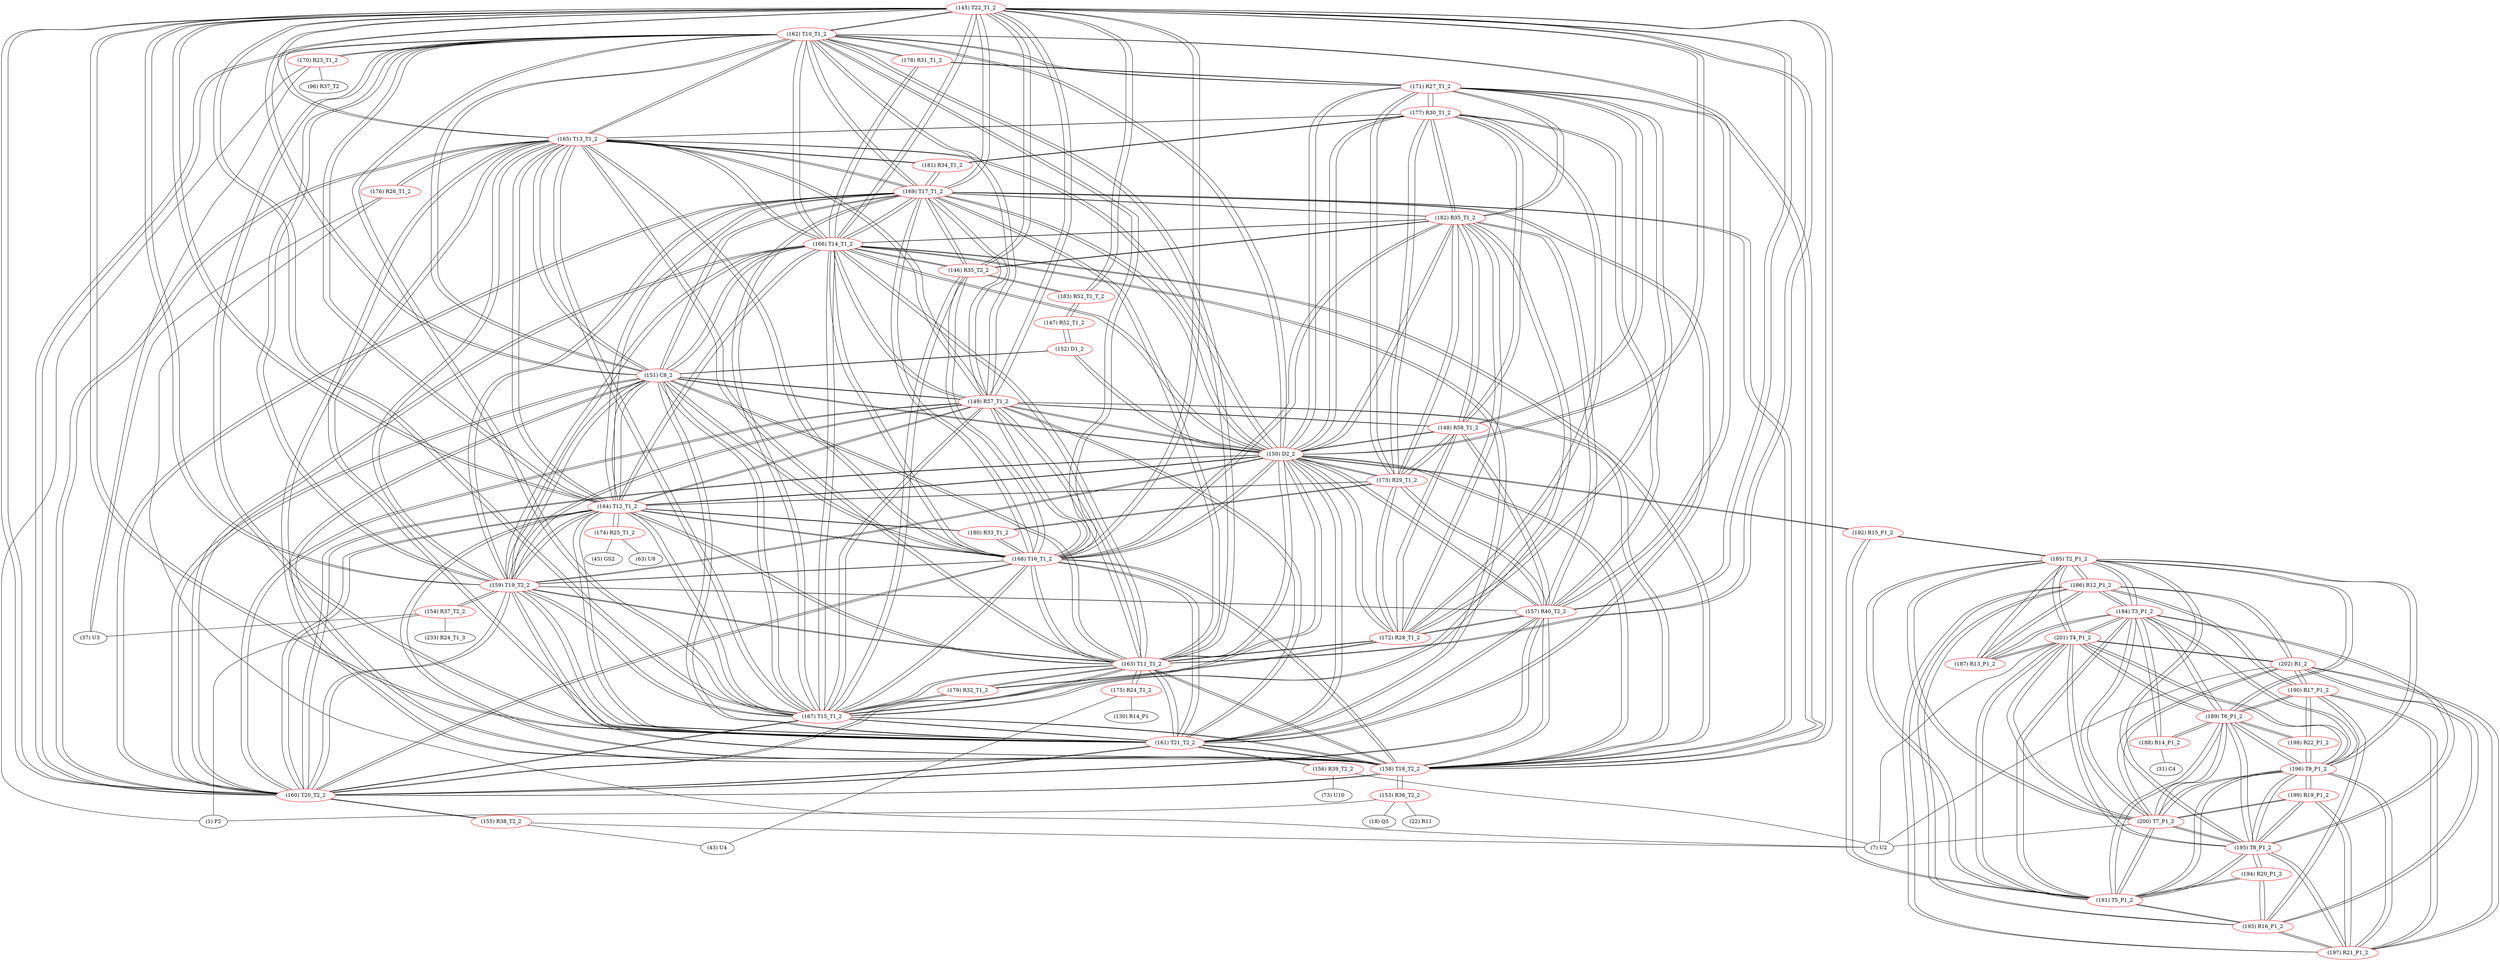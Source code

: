 graph {
	145 [label="(145) T22_T1_2" color=red]
	162 [label="(162) T10_T1_2"]
	163 [label="(163) T11_T1_2"]
	164 [label="(164) T12_T1_2"]
	165 [label="(165) T13_T1_2"]
	160 [label="(160) T20_T2_2"]
	166 [label="(166) T14_T1_2"]
	167 [label="(167) T15_T1_2"]
	158 [label="(158) T18_T2_2"]
	161 [label="(161) T21_T2_2"]
	159 [label="(159) T19_T2_2"]
	151 [label="(151) C8_2"]
	168 [label="(168) T16_T1_2"]
	169 [label="(169) T17_T1_2"]
	150 [label="(150) D2_2"]
	149 [label="(149) R57_T1_2"]
	146 [label="(146) R35_T2_2"]
	183 [label="(183) R52_T1_T_2"]
	157 [label="(157) R40_T2_2"]
	146 [label="(146) R35_T2_2" color=red]
	183 [label="(183) R52_T1_T_2"]
	145 [label="(145) T22_T1_2"]
	166 [label="(166) T14_T1_2"]
	167 [label="(167) T15_T1_2"]
	169 [label="(169) T17_T1_2"]
	168 [label="(168) T16_T1_2"]
	182 [label="(182) R35_T1_2"]
	147 [label="(147) R52_T1_2" color=red]
	152 [label="(152) D1_2"]
	183 [label="(183) R52_T1_T_2"]
	148 [label="(148) R58_T1_2" color=red]
	150 [label="(150) D2_2"]
	157 [label="(157) R40_T2_2"]
	171 [label="(171) R27_T1_2"]
	172 [label="(172) R28_T1_2"]
	173 [label="(173) R29_T1_2"]
	177 [label="(177) R30_T1_2"]
	182 [label="(182) R35_T1_2"]
	149 [label="(149) R57_T1_2"]
	149 [label="(149) R57_T1_2" color=red]
	162 [label="(162) T10_T1_2"]
	163 [label="(163) T11_T1_2"]
	164 [label="(164) T12_T1_2"]
	165 [label="(165) T13_T1_2"]
	160 [label="(160) T20_T2_2"]
	166 [label="(166) T14_T1_2"]
	167 [label="(167) T15_T1_2"]
	158 [label="(158) T18_T2_2"]
	161 [label="(161) T21_T2_2"]
	159 [label="(159) T19_T2_2"]
	151 [label="(151) C8_2"]
	168 [label="(168) T16_T1_2"]
	169 [label="(169) T17_T1_2"]
	150 [label="(150) D2_2"]
	145 [label="(145) T22_T1_2"]
	148 [label="(148) R58_T1_2"]
	150 [label="(150) D2_2" color=red]
	148 [label="(148) R58_T1_2"]
	157 [label="(157) R40_T2_2"]
	171 [label="(171) R27_T1_2"]
	172 [label="(172) R28_T1_2"]
	173 [label="(173) R29_T1_2"]
	177 [label="(177) R30_T1_2"]
	182 [label="(182) R35_T1_2"]
	162 [label="(162) T10_T1_2"]
	163 [label="(163) T11_T1_2"]
	164 [label="(164) T12_T1_2"]
	165 [label="(165) T13_T1_2"]
	160 [label="(160) T20_T2_2"]
	166 [label="(166) T14_T1_2"]
	167 [label="(167) T15_T1_2"]
	158 [label="(158) T18_T2_2"]
	161 [label="(161) T21_T2_2"]
	159 [label="(159) T19_T2_2"]
	151 [label="(151) C8_2"]
	168 [label="(168) T16_T1_2"]
	169 [label="(169) T17_T1_2"]
	145 [label="(145) T22_T1_2"]
	149 [label="(149) R57_T1_2"]
	152 [label="(152) D1_2"]
	192 [label="(192) R15_P1_2"]
	151 [label="(151) C8_2" color=red]
	162 [label="(162) T10_T1_2"]
	163 [label="(163) T11_T1_2"]
	164 [label="(164) T12_T1_2"]
	165 [label="(165) T13_T1_2"]
	160 [label="(160) T20_T2_2"]
	166 [label="(166) T14_T1_2"]
	167 [label="(167) T15_T1_2"]
	158 [label="(158) T18_T2_2"]
	161 [label="(161) T21_T2_2"]
	159 [label="(159) T19_T2_2"]
	168 [label="(168) T16_T1_2"]
	169 [label="(169) T17_T1_2"]
	150 [label="(150) D2_2"]
	145 [label="(145) T22_T1_2"]
	149 [label="(149) R57_T1_2"]
	152 [label="(152) D1_2"]
	152 [label="(152) D1_2" color=red]
	150 [label="(150) D2_2"]
	151 [label="(151) C8_2"]
	147 [label="(147) R52_T1_2"]
	153 [label="(153) R36_T2_2" color=red]
	1 [label="(1) P2"]
	18 [label="(18) Q3"]
	22 [label="(22) R11"]
	158 [label="(158) T18_T2_2"]
	154 [label="(154) R37_T2_2" color=red]
	37 [label="(37) U3"]
	1 [label="(1) P2"]
	233 [label="(233) R24_T1_3"]
	159 [label="(159) T19_T2_2"]
	155 [label="(155) R38_T2_2" color=red]
	43 [label="(43) U4"]
	7 [label="(7) U2"]
	160 [label="(160) T20_T2_2"]
	156 [label="(156) R39_T2_2" color=red]
	73 [label="(73) U10"]
	7 [label="(7) U2"]
	161 [label="(161) T21_T2_2"]
	157 [label="(157) R40_T2_2" color=red]
	150 [label="(150) D2_2"]
	148 [label="(148) R58_T1_2"]
	171 [label="(171) R27_T1_2"]
	172 [label="(172) R28_T1_2"]
	173 [label="(173) R29_T1_2"]
	177 [label="(177) R30_T1_2"]
	182 [label="(182) R35_T1_2"]
	160 [label="(160) T20_T2_2"]
	161 [label="(161) T21_T2_2"]
	159 [label="(159) T19_T2_2"]
	145 [label="(145) T22_T1_2"]
	158 [label="(158) T18_T2_2"]
	158 [label="(158) T18_T2_2" color=red]
	162 [label="(162) T10_T1_2"]
	163 [label="(163) T11_T1_2"]
	164 [label="(164) T12_T1_2"]
	165 [label="(165) T13_T1_2"]
	160 [label="(160) T20_T2_2"]
	166 [label="(166) T14_T1_2"]
	167 [label="(167) T15_T1_2"]
	161 [label="(161) T21_T2_2"]
	159 [label="(159) T19_T2_2"]
	151 [label="(151) C8_2"]
	168 [label="(168) T16_T1_2"]
	169 [label="(169) T17_T1_2"]
	150 [label="(150) D2_2"]
	145 [label="(145) T22_T1_2"]
	149 [label="(149) R57_T1_2"]
	157 [label="(157) R40_T2_2"]
	153 [label="(153) R36_T2_2"]
	159 [label="(159) T19_T2_2" color=red]
	162 [label="(162) T10_T1_2"]
	163 [label="(163) T11_T1_2"]
	164 [label="(164) T12_T1_2"]
	165 [label="(165) T13_T1_2"]
	160 [label="(160) T20_T2_2"]
	166 [label="(166) T14_T1_2"]
	167 [label="(167) T15_T1_2"]
	158 [label="(158) T18_T2_2"]
	161 [label="(161) T21_T2_2"]
	151 [label="(151) C8_2"]
	168 [label="(168) T16_T1_2"]
	169 [label="(169) T17_T1_2"]
	150 [label="(150) D2_2"]
	145 [label="(145) T22_T1_2"]
	149 [label="(149) R57_T1_2"]
	157 [label="(157) R40_T2_2"]
	154 [label="(154) R37_T2_2"]
	160 [label="(160) T20_T2_2" color=red]
	162 [label="(162) T10_T1_2"]
	163 [label="(163) T11_T1_2"]
	164 [label="(164) T12_T1_2"]
	165 [label="(165) T13_T1_2"]
	166 [label="(166) T14_T1_2"]
	167 [label="(167) T15_T1_2"]
	158 [label="(158) T18_T2_2"]
	161 [label="(161) T21_T2_2"]
	159 [label="(159) T19_T2_2"]
	151 [label="(151) C8_2"]
	168 [label="(168) T16_T1_2"]
	169 [label="(169) T17_T1_2"]
	150 [label="(150) D2_2"]
	145 [label="(145) T22_T1_2"]
	149 [label="(149) R57_T1_2"]
	157 [label="(157) R40_T2_2"]
	155 [label="(155) R38_T2_2"]
	161 [label="(161) T21_T2_2" color=red]
	162 [label="(162) T10_T1_2"]
	163 [label="(163) T11_T1_2"]
	164 [label="(164) T12_T1_2"]
	165 [label="(165) T13_T1_2"]
	160 [label="(160) T20_T2_2"]
	166 [label="(166) T14_T1_2"]
	167 [label="(167) T15_T1_2"]
	158 [label="(158) T18_T2_2"]
	159 [label="(159) T19_T2_2"]
	151 [label="(151) C8_2"]
	168 [label="(168) T16_T1_2"]
	169 [label="(169) T17_T1_2"]
	150 [label="(150) D2_2"]
	145 [label="(145) T22_T1_2"]
	149 [label="(149) R57_T1_2"]
	157 [label="(157) R40_T2_2"]
	156 [label="(156) R39_T2_2"]
	162 [label="(162) T10_T1_2" color=red]
	163 [label="(163) T11_T1_2"]
	164 [label="(164) T12_T1_2"]
	165 [label="(165) T13_T1_2"]
	160 [label="(160) T20_T2_2"]
	166 [label="(166) T14_T1_2"]
	167 [label="(167) T15_T1_2"]
	158 [label="(158) T18_T2_2"]
	161 [label="(161) T21_T2_2"]
	159 [label="(159) T19_T2_2"]
	151 [label="(151) C8_2"]
	168 [label="(168) T16_T1_2"]
	169 [label="(169) T17_T1_2"]
	150 [label="(150) D2_2"]
	145 [label="(145) T22_T1_2"]
	149 [label="(149) R57_T1_2"]
	170 [label="(170) R23_T1_2"]
	178 [label="(178) R31_T1_2"]
	171 [label="(171) R27_T1_2"]
	163 [label="(163) T11_T1_2" color=red]
	162 [label="(162) T10_T1_2"]
	164 [label="(164) T12_T1_2"]
	165 [label="(165) T13_T1_2"]
	160 [label="(160) T20_T2_2"]
	166 [label="(166) T14_T1_2"]
	167 [label="(167) T15_T1_2"]
	158 [label="(158) T18_T2_2"]
	161 [label="(161) T21_T2_2"]
	159 [label="(159) T19_T2_2"]
	151 [label="(151) C8_2"]
	168 [label="(168) T16_T1_2"]
	169 [label="(169) T17_T1_2"]
	150 [label="(150) D2_2"]
	145 [label="(145) T22_T1_2"]
	149 [label="(149) R57_T1_2"]
	175 [label="(175) R24_T1_2"]
	179 [label="(179) R32_T1_2"]
	172 [label="(172) R28_T1_2"]
	164 [label="(164) T12_T1_2" color=red]
	162 [label="(162) T10_T1_2"]
	163 [label="(163) T11_T1_2"]
	165 [label="(165) T13_T1_2"]
	160 [label="(160) T20_T2_2"]
	166 [label="(166) T14_T1_2"]
	167 [label="(167) T15_T1_2"]
	158 [label="(158) T18_T2_2"]
	161 [label="(161) T21_T2_2"]
	159 [label="(159) T19_T2_2"]
	151 [label="(151) C8_2"]
	168 [label="(168) T16_T1_2"]
	169 [label="(169) T17_T1_2"]
	150 [label="(150) D2_2"]
	145 [label="(145) T22_T1_2"]
	149 [label="(149) R57_T1_2"]
	180 [label="(180) R33_T1_2"]
	173 [label="(173) R29_T1_2"]
	174 [label="(174) R25_T1_2"]
	165 [label="(165) T13_T1_2" color=red]
	162 [label="(162) T10_T1_2"]
	163 [label="(163) T11_T1_2"]
	164 [label="(164) T12_T1_2"]
	160 [label="(160) T20_T2_2"]
	166 [label="(166) T14_T1_2"]
	167 [label="(167) T15_T1_2"]
	158 [label="(158) T18_T2_2"]
	161 [label="(161) T21_T2_2"]
	159 [label="(159) T19_T2_2"]
	151 [label="(151) C8_2"]
	168 [label="(168) T16_T1_2"]
	169 [label="(169) T17_T1_2"]
	150 [label="(150) D2_2"]
	145 [label="(145) T22_T1_2"]
	149 [label="(149) R57_T1_2"]
	181 [label="(181) R34_T1_2"]
	177 [label="(177) R30_T1_2"]
	176 [label="(176) R26_T1_2"]
	166 [label="(166) T14_T1_2" color=red]
	162 [label="(162) T10_T1_2"]
	163 [label="(163) T11_T1_2"]
	164 [label="(164) T12_T1_2"]
	165 [label="(165) T13_T1_2"]
	160 [label="(160) T20_T2_2"]
	167 [label="(167) T15_T1_2"]
	158 [label="(158) T18_T2_2"]
	161 [label="(161) T21_T2_2"]
	159 [label="(159) T19_T2_2"]
	151 [label="(151) C8_2"]
	168 [label="(168) T16_T1_2"]
	169 [label="(169) T17_T1_2"]
	150 [label="(150) D2_2"]
	145 [label="(145) T22_T1_2"]
	149 [label="(149) R57_T1_2"]
	182 [label="(182) R35_T1_2"]
	146 [label="(146) R35_T2_2"]
	178 [label="(178) R31_T1_2"]
	167 [label="(167) T15_T1_2" color=red]
	162 [label="(162) T10_T1_2"]
	163 [label="(163) T11_T1_2"]
	164 [label="(164) T12_T1_2"]
	165 [label="(165) T13_T1_2"]
	160 [label="(160) T20_T2_2"]
	166 [label="(166) T14_T1_2"]
	158 [label="(158) T18_T2_2"]
	161 [label="(161) T21_T2_2"]
	159 [label="(159) T19_T2_2"]
	151 [label="(151) C8_2"]
	168 [label="(168) T16_T1_2"]
	169 [label="(169) T17_T1_2"]
	150 [label="(150) D2_2"]
	145 [label="(145) T22_T1_2"]
	149 [label="(149) R57_T1_2"]
	182 [label="(182) R35_T1_2"]
	146 [label="(146) R35_T2_2"]
	179 [label="(179) R32_T1_2"]
	168 [label="(168) T16_T1_2" color=red]
	162 [label="(162) T10_T1_2"]
	163 [label="(163) T11_T1_2"]
	164 [label="(164) T12_T1_2"]
	165 [label="(165) T13_T1_2"]
	160 [label="(160) T20_T2_2"]
	166 [label="(166) T14_T1_2"]
	167 [label="(167) T15_T1_2"]
	158 [label="(158) T18_T2_2"]
	161 [label="(161) T21_T2_2"]
	159 [label="(159) T19_T2_2"]
	151 [label="(151) C8_2"]
	169 [label="(169) T17_T1_2"]
	150 [label="(150) D2_2"]
	145 [label="(145) T22_T1_2"]
	149 [label="(149) R57_T1_2"]
	182 [label="(182) R35_T1_2"]
	146 [label="(146) R35_T2_2"]
	180 [label="(180) R33_T1_2"]
	169 [label="(169) T17_T1_2" color=red]
	162 [label="(162) T10_T1_2"]
	163 [label="(163) T11_T1_2"]
	164 [label="(164) T12_T1_2"]
	165 [label="(165) T13_T1_2"]
	160 [label="(160) T20_T2_2"]
	166 [label="(166) T14_T1_2"]
	167 [label="(167) T15_T1_2"]
	158 [label="(158) T18_T2_2"]
	161 [label="(161) T21_T2_2"]
	159 [label="(159) T19_T2_2"]
	151 [label="(151) C8_2"]
	168 [label="(168) T16_T1_2"]
	150 [label="(150) D2_2"]
	145 [label="(145) T22_T1_2"]
	149 [label="(149) R57_T1_2"]
	182 [label="(182) R35_T1_2"]
	146 [label="(146) R35_T2_2"]
	181 [label="(181) R34_T1_2"]
	170 [label="(170) R23_T1_2" color=red]
	1 [label="(1) P2"]
	37 [label="(37) U3"]
	96 [label="(96) R37_T2"]
	162 [label="(162) T10_T1_2"]
	171 [label="(171) R27_T1_2" color=red]
	150 [label="(150) D2_2"]
	148 [label="(148) R58_T1_2"]
	157 [label="(157) R40_T2_2"]
	172 [label="(172) R28_T1_2"]
	173 [label="(173) R29_T1_2"]
	177 [label="(177) R30_T1_2"]
	182 [label="(182) R35_T1_2"]
	178 [label="(178) R31_T1_2"]
	162 [label="(162) T10_T1_2"]
	172 [label="(172) R28_T1_2" color=red]
	150 [label="(150) D2_2"]
	148 [label="(148) R58_T1_2"]
	157 [label="(157) R40_T2_2"]
	171 [label="(171) R27_T1_2"]
	173 [label="(173) R29_T1_2"]
	177 [label="(177) R30_T1_2"]
	182 [label="(182) R35_T1_2"]
	179 [label="(179) R32_T1_2"]
	163 [label="(163) T11_T1_2"]
	173 [label="(173) R29_T1_2" color=red]
	150 [label="(150) D2_2"]
	148 [label="(148) R58_T1_2"]
	157 [label="(157) R40_T2_2"]
	171 [label="(171) R27_T1_2"]
	172 [label="(172) R28_T1_2"]
	177 [label="(177) R30_T1_2"]
	182 [label="(182) R35_T1_2"]
	180 [label="(180) R33_T1_2"]
	164 [label="(164) T12_T1_2"]
	174 [label="(174) R25_T1_2" color=red]
	63 [label="(63) U8"]
	45 [label="(45) GS2"]
	164 [label="(164) T12_T1_2"]
	175 [label="(175) R24_T1_2" color=red]
	43 [label="(43) U4"]
	130 [label="(130) R14_P1"]
	163 [label="(163) T11_T1_2"]
	176 [label="(176) R26_T1_2" color=red]
	37 [label="(37) U3"]
	7 [label="(7) U2"]
	165 [label="(165) T13_T1_2"]
	177 [label="(177) R30_T1_2" color=red]
	150 [label="(150) D2_2"]
	148 [label="(148) R58_T1_2"]
	157 [label="(157) R40_T2_2"]
	171 [label="(171) R27_T1_2"]
	172 [label="(172) R28_T1_2"]
	173 [label="(173) R29_T1_2"]
	182 [label="(182) R35_T1_2"]
	165 [label="(165) T13_T1_2"]
	181 [label="(181) R34_T1_2"]
	178 [label="(178) R31_T1_2" color=red]
	171 [label="(171) R27_T1_2"]
	162 [label="(162) T10_T1_2"]
	166 [label="(166) T14_T1_2"]
	179 [label="(179) R32_T1_2" color=red]
	167 [label="(167) T15_T1_2"]
	163 [label="(163) T11_T1_2"]
	172 [label="(172) R28_T1_2"]
	180 [label="(180) R33_T1_2" color=red]
	168 [label="(168) T16_T1_2"]
	173 [label="(173) R29_T1_2"]
	164 [label="(164) T12_T1_2"]
	181 [label="(181) R34_T1_2" color=red]
	169 [label="(169) T17_T1_2"]
	165 [label="(165) T13_T1_2"]
	177 [label="(177) R30_T1_2"]
	182 [label="(182) R35_T1_2" color=red]
	150 [label="(150) D2_2"]
	148 [label="(148) R58_T1_2"]
	157 [label="(157) R40_T2_2"]
	171 [label="(171) R27_T1_2"]
	172 [label="(172) R28_T1_2"]
	173 [label="(173) R29_T1_2"]
	177 [label="(177) R30_T1_2"]
	166 [label="(166) T14_T1_2"]
	167 [label="(167) T15_T1_2"]
	169 [label="(169) T17_T1_2"]
	168 [label="(168) T16_T1_2"]
	146 [label="(146) R35_T2_2"]
	183 [label="(183) R52_T1_T_2" color=red]
	146 [label="(146) R35_T2_2"]
	145 [label="(145) T22_T1_2"]
	147 [label="(147) R52_T1_2"]
	184 [label="(184) T3_P1_2" color=red]
	201 [label="(201) T4_P1_2"]
	200 [label="(200) T7_P1_2"]
	191 [label="(191) T5_P1_2"]
	196 [label="(196) T9_P1_2"]
	195 [label="(195) T8_P1_2"]
	189 [label="(189) T6_P1_2"]
	185 [label="(185) T2_P1_2"]
	188 [label="(188) R14_P1_2"]
	187 [label="(187) R13_P1_2"]
	186 [label="(186) R12_P1_2"]
	185 [label="(185) T2_P1_2" color=red]
	184 [label="(184) T3_P1_2"]
	201 [label="(201) T4_P1_2"]
	200 [label="(200) T7_P1_2"]
	191 [label="(191) T5_P1_2"]
	196 [label="(196) T9_P1_2"]
	195 [label="(195) T8_P1_2"]
	189 [label="(189) T6_P1_2"]
	187 [label="(187) R13_P1_2"]
	186 [label="(186) R12_P1_2"]
	192 [label="(192) R15_P1_2"]
	186 [label="(186) R12_P1_2" color=red]
	197 [label="(197) R21_P1_2"]
	193 [label="(193) R16_P1_2"]
	190 [label="(190) R17_P1_2"]
	202 [label="(202) R1_2"]
	187 [label="(187) R13_P1_2"]
	184 [label="(184) T3_P1_2"]
	185 [label="(185) T2_P1_2"]
	187 [label="(187) R13_P1_2" color=red]
	201 [label="(201) T4_P1_2"]
	184 [label="(184) T3_P1_2"]
	186 [label="(186) R12_P1_2"]
	185 [label="(185) T2_P1_2"]
	188 [label="(188) R14_P1_2" color=red]
	31 [label="(31) C4"]
	184 [label="(184) T3_P1_2"]
	189 [label="(189) T6_P1_2"]
	189 [label="(189) T6_P1_2" color=red]
	184 [label="(184) T3_P1_2"]
	201 [label="(201) T4_P1_2"]
	200 [label="(200) T7_P1_2"]
	191 [label="(191) T5_P1_2"]
	196 [label="(196) T9_P1_2"]
	195 [label="(195) T8_P1_2"]
	185 [label="(185) T2_P1_2"]
	188 [label="(188) R14_P1_2"]
	198 [label="(198) R22_P1_2"]
	190 [label="(190) R17_P1_2"]
	190 [label="(190) R17_P1_2" color=red]
	197 [label="(197) R21_P1_2"]
	193 [label="(193) R16_P1_2"]
	186 [label="(186) R12_P1_2"]
	202 [label="(202) R1_2"]
	198 [label="(198) R22_P1_2"]
	189 [label="(189) T6_P1_2"]
	191 [label="(191) T5_P1_2" color=red]
	184 [label="(184) T3_P1_2"]
	201 [label="(201) T4_P1_2"]
	200 [label="(200) T7_P1_2"]
	196 [label="(196) T9_P1_2"]
	195 [label="(195) T8_P1_2"]
	189 [label="(189) T6_P1_2"]
	185 [label="(185) T2_P1_2"]
	192 [label="(192) R15_P1_2"]
	193 [label="(193) R16_P1_2"]
	194 [label="(194) R20_P1_2"]
	192 [label="(192) R15_P1_2" color=red]
	150 [label="(150) D2_2"]
	185 [label="(185) T2_P1_2"]
	191 [label="(191) T5_P1_2"]
	193 [label="(193) R16_P1_2" color=red]
	197 [label="(197) R21_P1_2"]
	186 [label="(186) R12_P1_2"]
	190 [label="(190) R17_P1_2"]
	202 [label="(202) R1_2"]
	191 [label="(191) T5_P1_2"]
	194 [label="(194) R20_P1_2"]
	194 [label="(194) R20_P1_2" color=red]
	195 [label="(195) T8_P1_2"]
	193 [label="(193) R16_P1_2"]
	191 [label="(191) T5_P1_2"]
	195 [label="(195) T8_P1_2" color=red]
	184 [label="(184) T3_P1_2"]
	201 [label="(201) T4_P1_2"]
	200 [label="(200) T7_P1_2"]
	191 [label="(191) T5_P1_2"]
	196 [label="(196) T9_P1_2"]
	189 [label="(189) T6_P1_2"]
	185 [label="(185) T2_P1_2"]
	197 [label="(197) R21_P1_2"]
	199 [label="(199) R19_P1_2"]
	194 [label="(194) R20_P1_2"]
	196 [label="(196) T9_P1_2" color=red]
	198 [label="(198) R22_P1_2"]
	184 [label="(184) T3_P1_2"]
	201 [label="(201) T4_P1_2"]
	200 [label="(200) T7_P1_2"]
	191 [label="(191) T5_P1_2"]
	195 [label="(195) T8_P1_2"]
	189 [label="(189) T6_P1_2"]
	185 [label="(185) T2_P1_2"]
	197 [label="(197) R21_P1_2"]
	199 [label="(199) R19_P1_2"]
	197 [label="(197) R21_P1_2" color=red]
	193 [label="(193) R16_P1_2"]
	186 [label="(186) R12_P1_2"]
	190 [label="(190) R17_P1_2"]
	202 [label="(202) R1_2"]
	196 [label="(196) T9_P1_2"]
	195 [label="(195) T8_P1_2"]
	199 [label="(199) R19_P1_2"]
	198 [label="(198) R22_P1_2" color=red]
	196 [label="(196) T9_P1_2"]
	189 [label="(189) T6_P1_2"]
	190 [label="(190) R17_P1_2"]
	199 [label="(199) R19_P1_2" color=red]
	196 [label="(196) T9_P1_2"]
	197 [label="(197) R21_P1_2"]
	195 [label="(195) T8_P1_2"]
	200 [label="(200) T7_P1_2"]
	200 [label="(200) T7_P1_2" color=red]
	184 [label="(184) T3_P1_2"]
	201 [label="(201) T4_P1_2"]
	191 [label="(191) T5_P1_2"]
	196 [label="(196) T9_P1_2"]
	195 [label="(195) T8_P1_2"]
	189 [label="(189) T6_P1_2"]
	185 [label="(185) T2_P1_2"]
	202 [label="(202) R1_2"]
	7 [label="(7) U2"]
	199 [label="(199) R19_P1_2"]
	201 [label="(201) T4_P1_2" color=red]
	184 [label="(184) T3_P1_2"]
	200 [label="(200) T7_P1_2"]
	191 [label="(191) T5_P1_2"]
	196 [label="(196) T9_P1_2"]
	195 [label="(195) T8_P1_2"]
	189 [label="(189) T6_P1_2"]
	185 [label="(185) T2_P1_2"]
	187 [label="(187) R13_P1_2"]
	202 [label="(202) R1_2"]
	7 [label="(7) U2"]
	202 [label="(202) R1_2" color=red]
	201 [label="(201) T4_P1_2"]
	200 [label="(200) T7_P1_2"]
	7 [label="(7) U2"]
	197 [label="(197) R21_P1_2"]
	193 [label="(193) R16_P1_2"]
	186 [label="(186) R12_P1_2"]
	190 [label="(190) R17_P1_2"]
	145 -- 162
	145 -- 163
	145 -- 164
	145 -- 165
	145 -- 160
	145 -- 166
	145 -- 167
	145 -- 158
	145 -- 161
	145 -- 159
	145 -- 151
	145 -- 168
	145 -- 169
	145 -- 150
	145 -- 149
	145 -- 146
	145 -- 183
	145 -- 157
	146 -- 183
	146 -- 145
	146 -- 166
	146 -- 167
	146 -- 169
	146 -- 168
	146 -- 182
	147 -- 152
	147 -- 183
	148 -- 150
	148 -- 157
	148 -- 171
	148 -- 172
	148 -- 173
	148 -- 177
	148 -- 182
	148 -- 149
	149 -- 162
	149 -- 163
	149 -- 164
	149 -- 165
	149 -- 160
	149 -- 166
	149 -- 167
	149 -- 158
	149 -- 161
	149 -- 159
	149 -- 151
	149 -- 168
	149 -- 169
	149 -- 150
	149 -- 145
	149 -- 148
	150 -- 148
	150 -- 157
	150 -- 171
	150 -- 172
	150 -- 173
	150 -- 177
	150 -- 182
	150 -- 162
	150 -- 163
	150 -- 164
	150 -- 165
	150 -- 160
	150 -- 166
	150 -- 167
	150 -- 158
	150 -- 161
	150 -- 159
	150 -- 151
	150 -- 168
	150 -- 169
	150 -- 145
	150 -- 149
	150 -- 152
	150 -- 192
	151 -- 162
	151 -- 163
	151 -- 164
	151 -- 165
	151 -- 160
	151 -- 166
	151 -- 167
	151 -- 158
	151 -- 161
	151 -- 159
	151 -- 168
	151 -- 169
	151 -- 150
	151 -- 145
	151 -- 149
	151 -- 152
	152 -- 150
	152 -- 151
	152 -- 147
	153 -- 1
	153 -- 18
	153 -- 22
	153 -- 158
	154 -- 37
	154 -- 1
	154 -- 233
	154 -- 159
	155 -- 43
	155 -- 7
	155 -- 160
	156 -- 73
	156 -- 7
	156 -- 161
	157 -- 150
	157 -- 148
	157 -- 171
	157 -- 172
	157 -- 173
	157 -- 177
	157 -- 182
	157 -- 160
	157 -- 161
	157 -- 159
	157 -- 145
	157 -- 158
	158 -- 162
	158 -- 163
	158 -- 164
	158 -- 165
	158 -- 160
	158 -- 166
	158 -- 167
	158 -- 161
	158 -- 159
	158 -- 151
	158 -- 168
	158 -- 169
	158 -- 150
	158 -- 145
	158 -- 149
	158 -- 157
	158 -- 153
	159 -- 162
	159 -- 163
	159 -- 164
	159 -- 165
	159 -- 160
	159 -- 166
	159 -- 167
	159 -- 158
	159 -- 161
	159 -- 151
	159 -- 168
	159 -- 169
	159 -- 150
	159 -- 145
	159 -- 149
	159 -- 157
	159 -- 154
	160 -- 162
	160 -- 163
	160 -- 164
	160 -- 165
	160 -- 166
	160 -- 167
	160 -- 158
	160 -- 161
	160 -- 159
	160 -- 151
	160 -- 168
	160 -- 169
	160 -- 150
	160 -- 145
	160 -- 149
	160 -- 157
	160 -- 155
	161 -- 162
	161 -- 163
	161 -- 164
	161 -- 165
	161 -- 160
	161 -- 166
	161 -- 167
	161 -- 158
	161 -- 159
	161 -- 151
	161 -- 168
	161 -- 169
	161 -- 150
	161 -- 145
	161 -- 149
	161 -- 157
	161 -- 156
	162 -- 163
	162 -- 164
	162 -- 165
	162 -- 160
	162 -- 166
	162 -- 167
	162 -- 158
	162 -- 161
	162 -- 159
	162 -- 151
	162 -- 168
	162 -- 169
	162 -- 150
	162 -- 145
	162 -- 149
	162 -- 170
	162 -- 178
	162 -- 171
	163 -- 162
	163 -- 164
	163 -- 165
	163 -- 160
	163 -- 166
	163 -- 167
	163 -- 158
	163 -- 161
	163 -- 159
	163 -- 151
	163 -- 168
	163 -- 169
	163 -- 150
	163 -- 145
	163 -- 149
	163 -- 175
	163 -- 179
	163 -- 172
	164 -- 162
	164 -- 163
	164 -- 165
	164 -- 160
	164 -- 166
	164 -- 167
	164 -- 158
	164 -- 161
	164 -- 159
	164 -- 151
	164 -- 168
	164 -- 169
	164 -- 150
	164 -- 145
	164 -- 149
	164 -- 180
	164 -- 173
	164 -- 174
	165 -- 162
	165 -- 163
	165 -- 164
	165 -- 160
	165 -- 166
	165 -- 167
	165 -- 158
	165 -- 161
	165 -- 159
	165 -- 151
	165 -- 168
	165 -- 169
	165 -- 150
	165 -- 145
	165 -- 149
	165 -- 181
	165 -- 177
	165 -- 176
	166 -- 162
	166 -- 163
	166 -- 164
	166 -- 165
	166 -- 160
	166 -- 167
	166 -- 158
	166 -- 161
	166 -- 159
	166 -- 151
	166 -- 168
	166 -- 169
	166 -- 150
	166 -- 145
	166 -- 149
	166 -- 182
	166 -- 146
	166 -- 178
	167 -- 162
	167 -- 163
	167 -- 164
	167 -- 165
	167 -- 160
	167 -- 166
	167 -- 158
	167 -- 161
	167 -- 159
	167 -- 151
	167 -- 168
	167 -- 169
	167 -- 150
	167 -- 145
	167 -- 149
	167 -- 182
	167 -- 146
	167 -- 179
	168 -- 162
	168 -- 163
	168 -- 164
	168 -- 165
	168 -- 160
	168 -- 166
	168 -- 167
	168 -- 158
	168 -- 161
	168 -- 159
	168 -- 151
	168 -- 169
	168 -- 150
	168 -- 145
	168 -- 149
	168 -- 182
	168 -- 146
	168 -- 180
	169 -- 162
	169 -- 163
	169 -- 164
	169 -- 165
	169 -- 160
	169 -- 166
	169 -- 167
	169 -- 158
	169 -- 161
	169 -- 159
	169 -- 151
	169 -- 168
	169 -- 150
	169 -- 145
	169 -- 149
	169 -- 182
	169 -- 146
	169 -- 181
	170 -- 1
	170 -- 37
	170 -- 96
	170 -- 162
	171 -- 150
	171 -- 148
	171 -- 157
	171 -- 172
	171 -- 173
	171 -- 177
	171 -- 182
	171 -- 178
	171 -- 162
	172 -- 150
	172 -- 148
	172 -- 157
	172 -- 171
	172 -- 173
	172 -- 177
	172 -- 182
	172 -- 179
	172 -- 163
	173 -- 150
	173 -- 148
	173 -- 157
	173 -- 171
	173 -- 172
	173 -- 177
	173 -- 182
	173 -- 180
	173 -- 164
	174 -- 63
	174 -- 45
	174 -- 164
	175 -- 43
	175 -- 130
	175 -- 163
	176 -- 37
	176 -- 7
	176 -- 165
	177 -- 150
	177 -- 148
	177 -- 157
	177 -- 171
	177 -- 172
	177 -- 173
	177 -- 182
	177 -- 165
	177 -- 181
	178 -- 171
	178 -- 162
	178 -- 166
	179 -- 167
	179 -- 163
	179 -- 172
	180 -- 168
	180 -- 173
	180 -- 164
	181 -- 169
	181 -- 165
	181 -- 177
	182 -- 150
	182 -- 148
	182 -- 157
	182 -- 171
	182 -- 172
	182 -- 173
	182 -- 177
	182 -- 166
	182 -- 167
	182 -- 169
	182 -- 168
	182 -- 146
	183 -- 146
	183 -- 145
	183 -- 147
	184 -- 201
	184 -- 200
	184 -- 191
	184 -- 196
	184 -- 195
	184 -- 189
	184 -- 185
	184 -- 188
	184 -- 187
	184 -- 186
	185 -- 184
	185 -- 201
	185 -- 200
	185 -- 191
	185 -- 196
	185 -- 195
	185 -- 189
	185 -- 187
	185 -- 186
	185 -- 192
	186 -- 197
	186 -- 193
	186 -- 190
	186 -- 202
	186 -- 187
	186 -- 184
	186 -- 185
	187 -- 201
	187 -- 184
	187 -- 186
	187 -- 185
	188 -- 31
	188 -- 184
	188 -- 189
	189 -- 184
	189 -- 201
	189 -- 200
	189 -- 191
	189 -- 196
	189 -- 195
	189 -- 185
	189 -- 188
	189 -- 198
	189 -- 190
	190 -- 197
	190 -- 193
	190 -- 186
	190 -- 202
	190 -- 198
	190 -- 189
	191 -- 184
	191 -- 201
	191 -- 200
	191 -- 196
	191 -- 195
	191 -- 189
	191 -- 185
	191 -- 192
	191 -- 193
	191 -- 194
	192 -- 150
	192 -- 185
	192 -- 191
	193 -- 197
	193 -- 186
	193 -- 190
	193 -- 202
	193 -- 191
	193 -- 194
	194 -- 195
	194 -- 193
	194 -- 191
	195 -- 184
	195 -- 201
	195 -- 200
	195 -- 191
	195 -- 196
	195 -- 189
	195 -- 185
	195 -- 197
	195 -- 199
	195 -- 194
	196 -- 198
	196 -- 184
	196 -- 201
	196 -- 200
	196 -- 191
	196 -- 195
	196 -- 189
	196 -- 185
	196 -- 197
	196 -- 199
	197 -- 193
	197 -- 186
	197 -- 190
	197 -- 202
	197 -- 196
	197 -- 195
	197 -- 199
	198 -- 196
	198 -- 189
	198 -- 190
	199 -- 196
	199 -- 197
	199 -- 195
	199 -- 200
	200 -- 184
	200 -- 201
	200 -- 191
	200 -- 196
	200 -- 195
	200 -- 189
	200 -- 185
	200 -- 202
	200 -- 7
	200 -- 199
	201 -- 184
	201 -- 200
	201 -- 191
	201 -- 196
	201 -- 195
	201 -- 189
	201 -- 185
	201 -- 187
	201 -- 202
	201 -- 7
	202 -- 201
	202 -- 200
	202 -- 7
	202 -- 197
	202 -- 193
	202 -- 186
	202 -- 190
}
